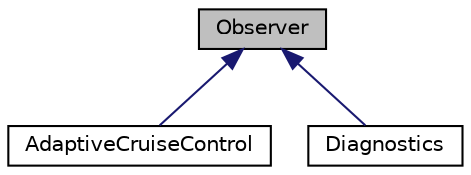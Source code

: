 digraph "Observer"
{
 // LATEX_PDF_SIZE
  edge [fontname="Helvetica",fontsize="10",labelfontname="Helvetica",labelfontsize="10"];
  node [fontname="Helvetica",fontsize="10",shape=record];
  Node1 [label="Observer",height=0.2,width=0.4,color="black", fillcolor="grey75", style="filled", fontcolor="black",tooltip="Interface for observer classes."];
  Node1 -> Node2 [dir="back",color="midnightblue",fontsize="10",style="solid",fontname="Helvetica"];
  Node2 [label="AdaptiveCruiseControl",height=0.2,width=0.4,color="black", fillcolor="white", style="filled",URL="$classAdaptiveCruiseControl.html",tooltip="Manages the adaptive cruise control feature of the vehicle."];
  Node1 -> Node3 [dir="back",color="midnightblue",fontsize="10",style="solid",fontname="Helvetica"];
  Node3 [label="Diagnostics",height=0.2,width=0.4,color="black", fillcolor="white", style="filled",URL="$classDiagnostics.html",tooltip="Manages diagnostic reporting for the vehicle."];
}
